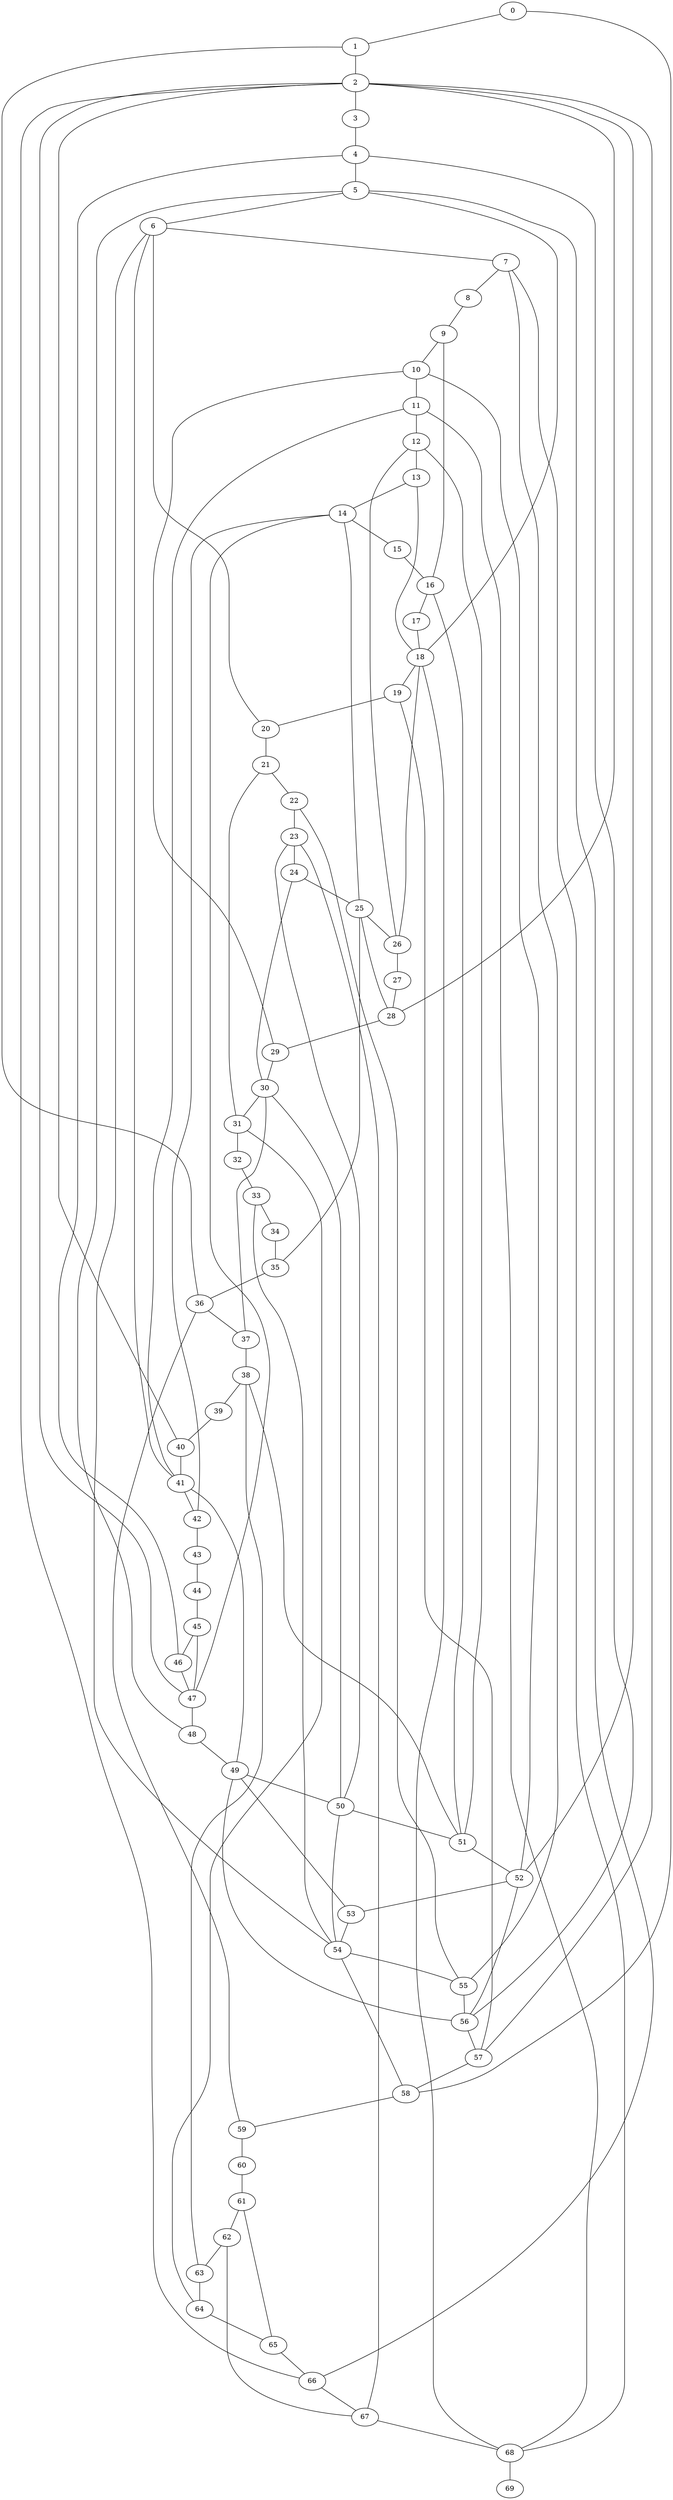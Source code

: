 
graph graphname {
    0 -- 1
0 -- 58
1 -- 2
1 -- 36
2 -- 3
2 -- 52
2 -- 66
2 -- 57
2 -- 47
2 -- 28
2 -- 40
3 -- 4
4 -- 5
4 -- 56
4 -- 46
5 -- 6
5 -- 18
5 -- 66
5 -- 48
6 -- 7
6 -- 54
6 -- 41
6 -- 20
7 -- 8
7 -- 55
7 -- 68
8 -- 9
9 -- 10
9 -- 16
10 -- 11
10 -- 52
10 -- 29
11 -- 12
11 -- 68
11 -- 41
12 -- 13
12 -- 51
12 -- 26
13 -- 14
13 -- 18
14 -- 15
14 -- 42
14 -- 47
14 -- 25
15 -- 16
16 -- 17
16 -- 51
17 -- 18
18 -- 19
18 -- 68
18 -- 26
19 -- 20
19 -- 57
20 -- 21
21 -- 22
21 -- 31
22 -- 23
22 -- 55
23 -- 24
23 -- 50
23 -- 67
24 -- 25
24 -- 30
25 -- 26
25 -- 35
25 -- 28
26 -- 27
27 -- 28
28 -- 29
29 -- 30
30 -- 31
30 -- 37
30 -- 50
31 -- 32
31 -- 64
32 -- 33
33 -- 34
33 -- 54
34 -- 35
35 -- 36
36 -- 37
36 -- 59
37 -- 38
38 -- 39
38 -- 51
38 -- 63
39 -- 40
40 -- 41
41 -- 42
41 -- 49
42 -- 43
43 -- 44
44 -- 45
45 -- 46
45 -- 47
46 -- 47
47 -- 48
48 -- 49
49 -- 50
49 -- 53
49 -- 56
50 -- 51
50 -- 54
51 -- 52
52 -- 53
52 -- 56
53 -- 54
54 -- 55
54 -- 58
55 -- 56
56 -- 57
57 -- 58
58 -- 59
59 -- 60
60 -- 61
61 -- 62
61 -- 65
62 -- 63
62 -- 67
63 -- 64
64 -- 65
65 -- 66
66 -- 67
67 -- 68
68 -- 69

}
